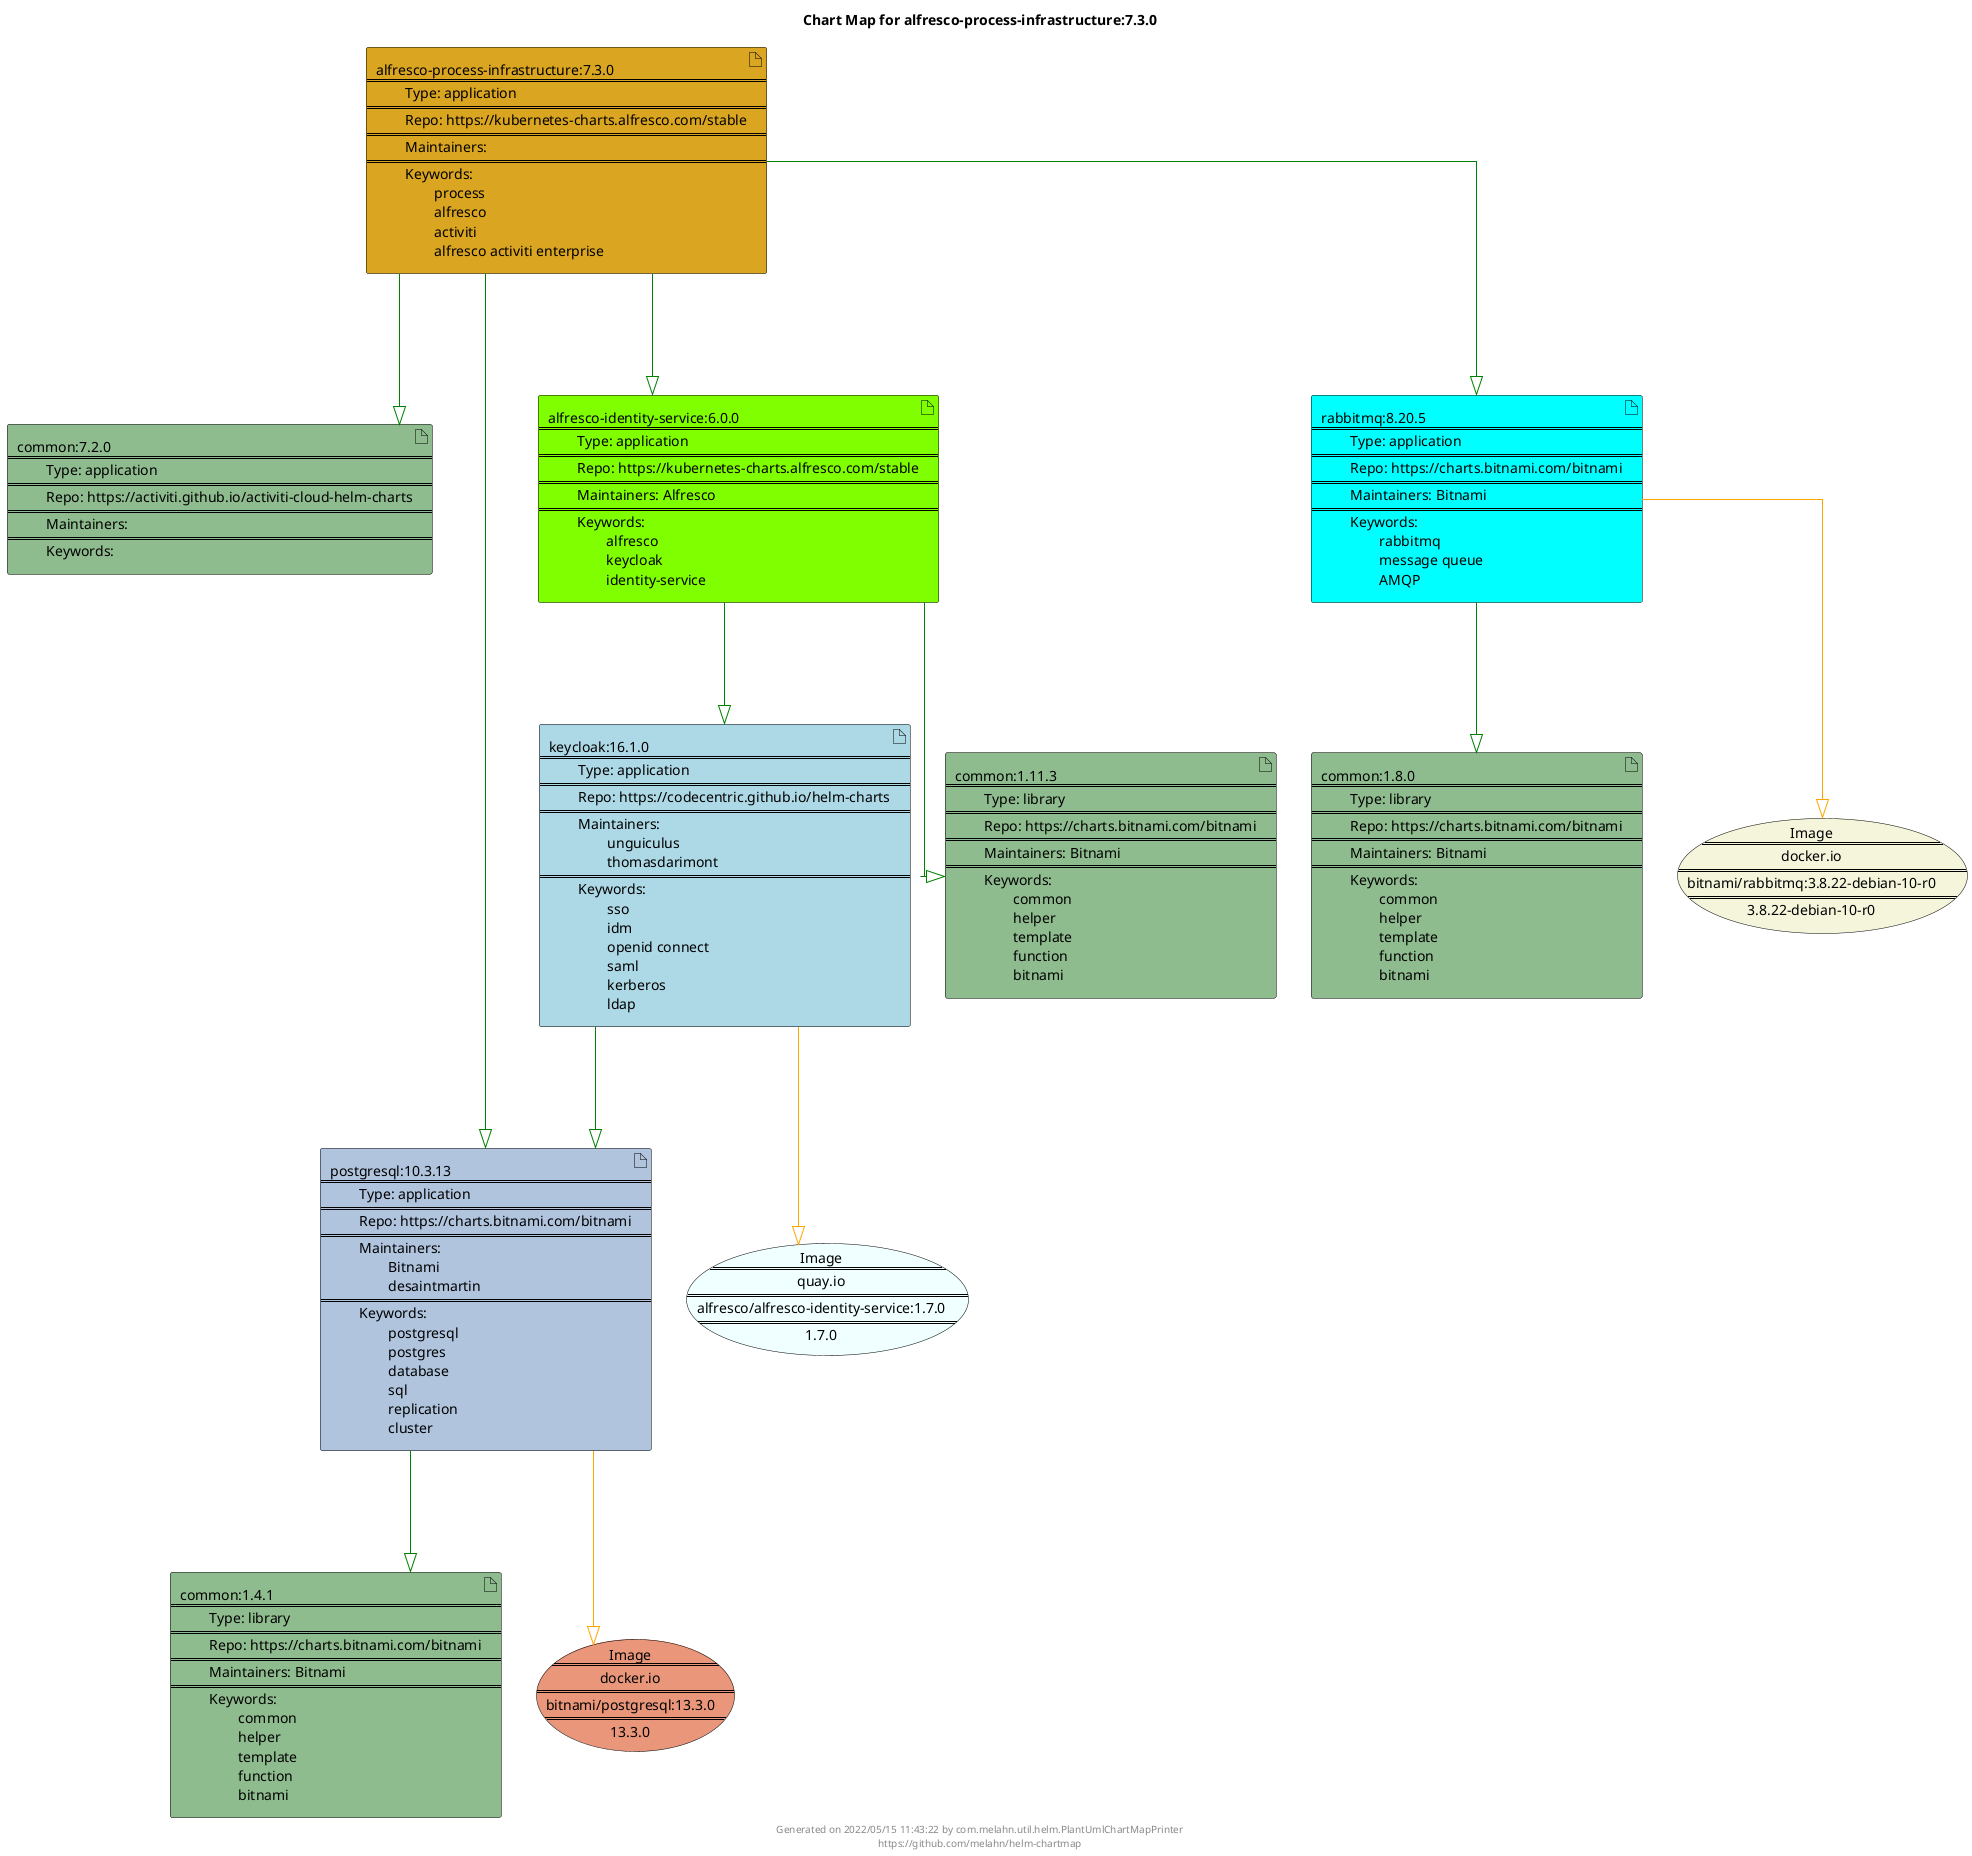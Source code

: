 @startuml
skinparam linetype ortho
skinparam backgroundColor white
skinparam usecaseBorderColor black
skinparam usecaseArrowColor LightSlateGray
skinparam artifactBorderColor black
skinparam artifactArrowColor LightSlateGray

title Chart Map for alfresco-process-infrastructure:7.3.0

'There are 9 referenced Helm Charts
artifact "common:7.2.0\n====\n\tType: application\n====\n\tRepo: https://activiti.github.io/activiti-cloud-helm-charts\n====\n\tMaintainers: \n====\n\tKeywords: " as common_7_2_0 #DarkSeaGreen
artifact "common:1.4.1\n====\n\tType: library\n====\n\tRepo: https://charts.bitnami.com/bitnami\n====\n\tMaintainers: Bitnami\n====\n\tKeywords: \n\t\tcommon\n\t\thelper\n\t\ttemplate\n\t\tfunction\n\t\tbitnami" as common_1_4_1 #DarkSeaGreen
artifact "keycloak:16.1.0\n====\n\tType: application\n====\n\tRepo: https://codecentric.github.io/helm-charts\n====\n\tMaintainers: \n\t\tunguiculus\n\t\tthomasdarimont\n====\n\tKeywords: \n\t\tsso\n\t\tidm\n\t\topenid connect\n\t\tsaml\n\t\tkerberos\n\t\tldap" as keycloak_16_1_0 #LightBlue
artifact "postgresql:10.3.13\n====\n\tType: application\n====\n\tRepo: https://charts.bitnami.com/bitnami\n====\n\tMaintainers: \n\t\tBitnami\n\t\tdesaintmartin\n====\n\tKeywords: \n\t\tpostgresql\n\t\tpostgres\n\t\tdatabase\n\t\tsql\n\t\treplication\n\t\tcluster" as postgresql_10_3_13 #LightSteelBlue
artifact "alfresco-identity-service:6.0.0\n====\n\tType: application\n====\n\tRepo: https://kubernetes-charts.alfresco.com/stable\n====\n\tMaintainers: Alfresco\n====\n\tKeywords: \n\t\talfresco\n\t\tkeycloak\n\t\tidentity-service" as alfresco_identity_service_6_0_0 #Chartreuse
artifact "common:1.11.3\n====\n\tType: library\n====\n\tRepo: https://charts.bitnami.com/bitnami\n====\n\tMaintainers: Bitnami\n====\n\tKeywords: \n\t\tcommon\n\t\thelper\n\t\ttemplate\n\t\tfunction\n\t\tbitnami" as common_1_11_3 #DarkSeaGreen
artifact "alfresco-process-infrastructure:7.3.0\n====\n\tType: application\n====\n\tRepo: https://kubernetes-charts.alfresco.com/stable\n====\n\tMaintainers: \n====\n\tKeywords: \n\t\tprocess\n\t\talfresco\n\t\tactiviti\n\t\talfresco activiti enterprise" as alfresco_process_infrastructure_7_3_0 #GoldenRod
artifact "rabbitmq:8.20.5\n====\n\tType: application\n====\n\tRepo: https://charts.bitnami.com/bitnami\n====\n\tMaintainers: Bitnami\n====\n\tKeywords: \n\t\trabbitmq\n\t\tmessage queue\n\t\tAMQP" as rabbitmq_8_20_5 #Aqua
artifact "common:1.8.0\n====\n\tType: library\n====\n\tRepo: https://charts.bitnami.com/bitnami\n====\n\tMaintainers: Bitnami\n====\n\tKeywords: \n\t\tcommon\n\t\thelper\n\t\ttemplate\n\t\tfunction\n\t\tbitnami" as common_1_8_0 #DarkSeaGreen

'There are 3 referenced Docker Images
usecase "Image\n====\nquay.io\n====\nalfresco/alfresco-identity-service:1.7.0\n====\n1.7.0" as quay_io_alfresco_alfresco_identity_service_1_7_0 #Azure
usecase "Image\n====\ndocker.io\n====\nbitnami/postgresql:13.3.0\n====\n13.3.0" as docker_io_bitnami_postgresql_13_3_0 #DarkSalmon
usecase "Image\n====\ndocker.io\n====\nbitnami/rabbitmq:3.8.22-debian-10-r0\n====\n3.8.22-debian-10-r0" as docker_io_bitnami_rabbitmq_3_8_22_debian_10_r0 #Beige

'Chart Dependencies
alfresco_process_infrastructure_7_3_0--[#green]-|>postgresql_10_3_13
postgresql_10_3_13--[#green]-|>common_1_4_1
alfresco_process_infrastructure_7_3_0--[#green]-|>alfresco_identity_service_6_0_0
alfresco_identity_service_6_0_0--[#green]-|>common_1_11_3
alfresco_identity_service_6_0_0--[#green]-|>keycloak_16_1_0
keycloak_16_1_0--[#green]-|>postgresql_10_3_13
alfresco_process_infrastructure_7_3_0--[#green]-|>rabbitmq_8_20_5
rabbitmq_8_20_5--[#green]-|>common_1_8_0
alfresco_process_infrastructure_7_3_0--[#green]-|>common_7_2_0
keycloak_16_1_0--[#orange]-|>quay_io_alfresco_alfresco_identity_service_1_7_0
postgresql_10_3_13--[#orange]-|>docker_io_bitnami_postgresql_13_3_0
rabbitmq_8_20_5--[#orange]-|>docker_io_bitnami_rabbitmq_3_8_22_debian_10_r0

center footer Generated on 2022/05/15 11:43:22 by com.melahn.util.helm.PlantUmlChartMapPrinter\nhttps://github.com/melahn/helm-chartmap
@enduml
